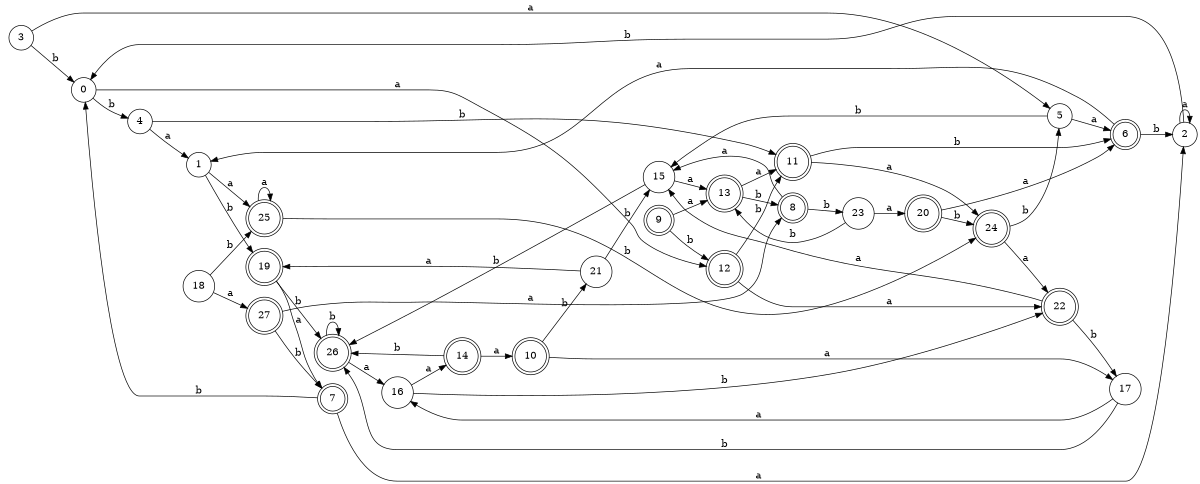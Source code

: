 digraph n23_6 {
__start0 [label="" shape="none"];

rankdir=LR;
size="8,5";

s0 [style="filled", color="black", fillcolor="white" shape="circle", label="0"];
s1 [style="filled", color="black", fillcolor="white" shape="circle", label="1"];
s2 [style="filled", color="black", fillcolor="white" shape="circle", label="2"];
s3 [style="filled", color="black", fillcolor="white" shape="circle", label="3"];
s4 [style="filled", color="black", fillcolor="white" shape="circle", label="4"];
s5 [style="filled", color="black", fillcolor="white" shape="circle", label="5"];
s6 [style="rounded,filled", color="black", fillcolor="white" shape="doublecircle", label="6"];
s7 [style="rounded,filled", color="black", fillcolor="white" shape="doublecircle", label="7"];
s8 [style="rounded,filled", color="black", fillcolor="white" shape="doublecircle", label="8"];
s9 [style="rounded,filled", color="black", fillcolor="white" shape="doublecircle", label="9"];
s10 [style="rounded,filled", color="black", fillcolor="white" shape="doublecircle", label="10"];
s11 [style="rounded,filled", color="black", fillcolor="white" shape="doublecircle", label="11"];
s12 [style="rounded,filled", color="black", fillcolor="white" shape="doublecircle", label="12"];
s13 [style="rounded,filled", color="black", fillcolor="white" shape="doublecircle", label="13"];
s14 [style="rounded,filled", color="black", fillcolor="white" shape="doublecircle", label="14"];
s15 [style="filled", color="black", fillcolor="white" shape="circle", label="15"];
s16 [style="filled", color="black", fillcolor="white" shape="circle", label="16"];
s17 [style="filled", color="black", fillcolor="white" shape="circle", label="17"];
s18 [style="filled", color="black", fillcolor="white" shape="circle", label="18"];
s19 [style="rounded,filled", color="black", fillcolor="white" shape="doublecircle", label="19"];
s20 [style="rounded,filled", color="black", fillcolor="white" shape="doublecircle", label="20"];
s21 [style="filled", color="black", fillcolor="white" shape="circle", label="21"];
s22 [style="rounded,filled", color="black", fillcolor="white" shape="doublecircle", label="22"];
s23 [style="filled", color="black", fillcolor="white" shape="circle", label="23"];
s24 [style="rounded,filled", color="black", fillcolor="white" shape="doublecircle", label="24"];
s25 [style="rounded,filled", color="black", fillcolor="white" shape="doublecircle", label="25"];
s26 [style="rounded,filled", color="black", fillcolor="white" shape="doublecircle", label="26"];
s27 [style="rounded,filled", color="black", fillcolor="white" shape="doublecircle", label="27"];
s0 -> s12 [label="a"];
s0 -> s4 [label="b"];
s1 -> s25 [label="a"];
s1 -> s19 [label="b"];
s2 -> s2 [label="a"];
s2 -> s0 [label="b"];
s3 -> s5 [label="a"];
s3 -> s0 [label="b"];
s4 -> s1 [label="a"];
s4 -> s11 [label="b"];
s5 -> s6 [label="a"];
s5 -> s15 [label="b"];
s6 -> s1 [label="a"];
s6 -> s2 [label="b"];
s7 -> s2 [label="a"];
s7 -> s0 [label="b"];
s8 -> s15 [label="a"];
s8 -> s23 [label="b"];
s9 -> s13 [label="a"];
s9 -> s12 [label="b"];
s10 -> s17 [label="a"];
s10 -> s21 [label="b"];
s11 -> s24 [label="a"];
s11 -> s6 [label="b"];
s12 -> s22 [label="a"];
s12 -> s11 [label="b"];
s13 -> s11 [label="a"];
s13 -> s8 [label="b"];
s14 -> s10 [label="a"];
s14 -> s26 [label="b"];
s15 -> s13 [label="a"];
s15 -> s26 [label="b"];
s16 -> s14 [label="a"];
s16 -> s22 [label="b"];
s17 -> s16 [label="a"];
s17 -> s26 [label="b"];
s18 -> s27 [label="a"];
s18 -> s25 [label="b"];
s19 -> s7 [label="a"];
s19 -> s26 [label="b"];
s20 -> s6 [label="a"];
s20 -> s24 [label="b"];
s21 -> s19 [label="a"];
s21 -> s15 [label="b"];
s22 -> s15 [label="a"];
s22 -> s17 [label="b"];
s23 -> s20 [label="a"];
s23 -> s13 [label="b"];
s24 -> s22 [label="a"];
s24 -> s5 [label="b"];
s25 -> s25 [label="a"];
s25 -> s24 [label="b"];
s26 -> s16 [label="a"];
s26 -> s26 [label="b"];
s27 -> s8 [label="a"];
s27 -> s7 [label="b"];

}